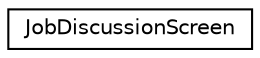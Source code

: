 digraph G
{
  edge [fontname="Helvetica",fontsize="10",labelfontname="Helvetica",labelfontsize="10"];
  node [fontname="Helvetica",fontsize="10",shape=record];
  rankdir="LR";
  Node1 [label="JobDiscussionScreen",height=0.2,width=0.4,color="black", fillcolor="white", style="filled",URL="$interface_job_discussion_screen.html"];
}
